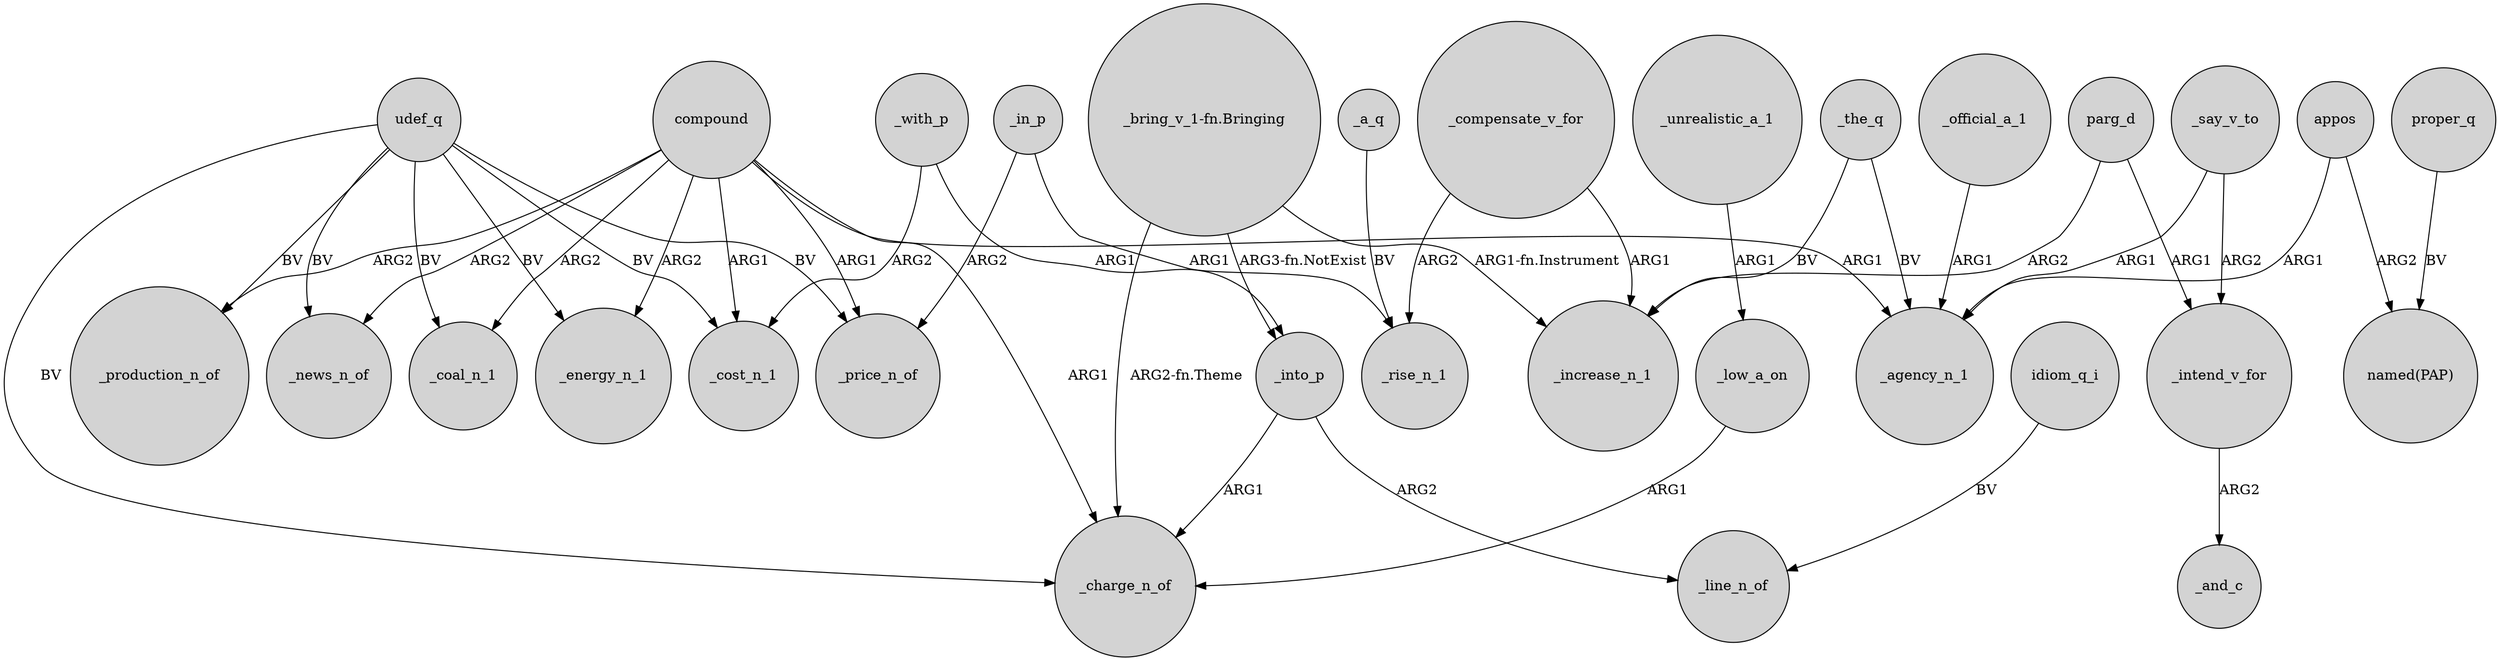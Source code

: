 digraph {
	node [shape=circle style=filled]
	_with_p -> _cost_n_1 [label=ARG2]
	udef_q -> _production_n_of [label=BV]
	_the_q -> _agency_n_1 [label=BV]
	udef_q -> _energy_n_1 [label=BV]
	compound -> _agency_n_1 [label=ARG1]
	_official_a_1 -> _agency_n_1 [label=ARG1]
	udef_q -> _price_n_of [label=BV]
	_a_q -> _rise_n_1 [label=BV]
	_the_q -> _increase_n_1 [label=BV]
	_say_v_to -> _intend_v_for [label=ARG2]
	appos -> "named(PAP)" [label=ARG2]
	compound -> _coal_n_1 [label=ARG2]
	_unrealistic_a_1 -> _low_a_on [label=ARG1]
	_compensate_v_for -> _rise_n_1 [label=ARG2]
	compound -> _production_n_of [label=ARG2]
	udef_q -> _coal_n_1 [label=BV]
	udef_q -> _cost_n_1 [label=BV]
	_low_a_on -> _charge_n_of [label=ARG1]
	udef_q -> _charge_n_of [label=BV]
	_into_p -> _line_n_of [label=ARG2]
	compound -> _energy_n_1 [label=ARG2]
	_in_p -> _rise_n_1 [label=ARG1]
	_into_p -> _charge_n_of [label=ARG1]
	_say_v_to -> _agency_n_1 [label=ARG1]
	compound -> _charge_n_of [label=ARG1]
	_compensate_v_for -> _increase_n_1 [label=ARG1]
	compound -> _news_n_of [label=ARG2]
	parg_d -> _increase_n_1 [label=ARG2]
	"_bring_v_1-fn.Bringing" -> _into_p [label="ARG3-fn.NotExist"]
	proper_q -> "named(PAP)" [label=BV]
	compound -> _cost_n_1 [label=ARG1]
	"_bring_v_1-fn.Bringing" -> _increase_n_1 [label="ARG1-fn.Instrument"]
	"_bring_v_1-fn.Bringing" -> _charge_n_of [label="ARG2-fn.Theme"]
	udef_q -> _news_n_of [label=BV]
	appos -> _agency_n_1 [label=ARG1]
	idiom_q_i -> _line_n_of [label=BV]
	_in_p -> _price_n_of [label=ARG2]
	compound -> _price_n_of [label=ARG1]
	parg_d -> _intend_v_for [label=ARG1]
	_with_p -> _into_p [label=ARG1]
	_intend_v_for -> _and_c [label=ARG2]
}
